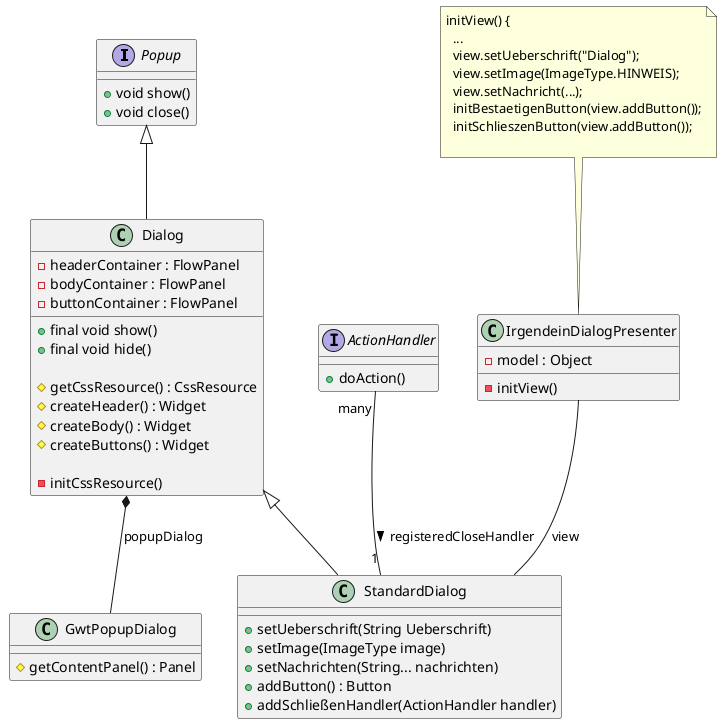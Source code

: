 @startuml

interface Popup {
  + void show()
  + void close()
}

Popup <|-- Dialog

class Dialog {
  - headerContainer : FlowPanel
  - bodyContainer : FlowPanel
  - buttonContainer : FlowPanel

  + final void show()
  + final void hide()

  # getCssResource() : CssResource
  # createHeader() : Widget
  # createBody() : Widget
  # createButtons() : Widget

  - initCssResource()
}

Dialog *-- GwtPopupDialog : popupDialog

class GwtPopupDialog {
  # getContentPanel() : Panel
}



Dialog <|-- StandardDialog

interface ActionHandler {
  + doAction()
}

ActionHandler "many" -- "1" StandardDialog : > registeredCloseHandler

class StandardDialog {
  + setUeberschrift(String Ueberschrift)
  + setImage(ImageType image)
  + setNachrichten(String... nachrichten)
  + addButton() : Button
  + addSchließenHandler(ActionHandler handler)
}

IrgendeinDialogPresenter -- StandardDialog : view

class IrgendeinDialogPresenter {
  - model : Object
  - initView()
}

note top of IrgendeinDialogPresenter
  initView() {
    ...
    view.setUeberschrift("Dialog");
    view.setImage(ImageType.HINWEIS);
    view.setNachricht(...);
    initBestaetigenButton(view.addButton());
    initSchlieszenButton(view.addButton());

end note

@enduml